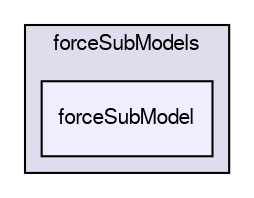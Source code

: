 digraph "/home/cgoniva/CFDEM/CFDEM-x.x-2.1.x/CFDEMcoupling-PUBLIC/src/lagrangian/cfdemParticle/subModels/forceModel/forceSubModels/forceSubModel" {
  compound=true
  node [ fontsize="10", fontname="FreeSans"];
  edge [ labelfontsize="10", labelfontname="FreeSans"];
  subgraph clusterdir_b297239694a2e10be46256863cb1f43c {
    graph [ bgcolor="#ddddee", pencolor="black", label="forceSubModels" fontname="FreeSans", fontsize="10", URL="dir_b297239694a2e10be46256863cb1f43c.html"]
  dir_3d47c5c95cb900187c6396fee975ce9b [shape=box, label="forceSubModel", style="filled", fillcolor="#eeeeff", pencolor="black", URL="dir_3d47c5c95cb900187c6396fee975ce9b.html"];
  }
}
